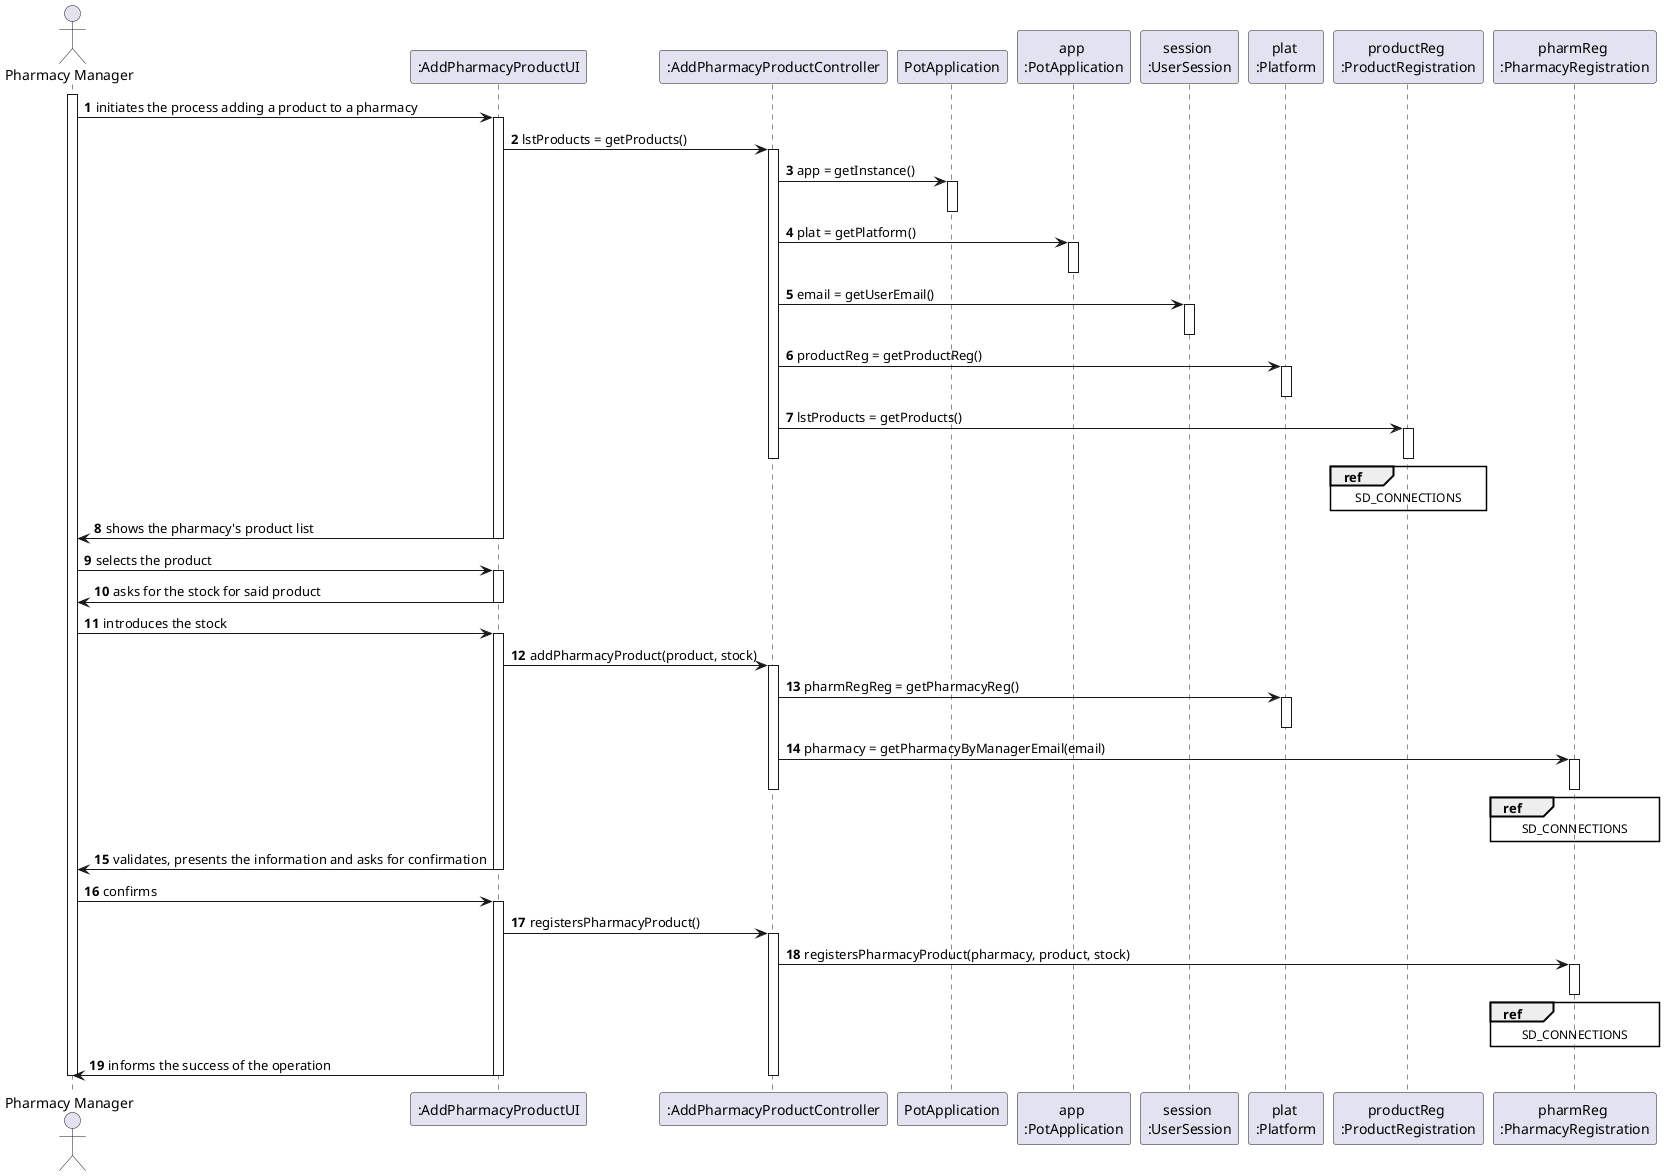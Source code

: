 @startuml
autonumber
actor "Pharmacy Manager" as PM

participant ":AddPharmacyProductUI" as UI
participant ":AddPharmacyProductController" as CTRL
participant "PotApplication" as PA
participant "app \n:PotApplication" as APA
participant "session \n:UserSession" as US
participant "plat \n:Platform" as PLAT
participant "productReg \n:ProductRegistration" as PR
participant "pharmReg \n:PharmacyRegistration" as PHR



activate PM

PM -> UI : initiates the process adding a product to a pharmacy
activate UI
UI -> CTRL : lstProducts = getProducts()
activate CTRL
CTRL -> PA : app = getInstance()
activate PA
deactivate PA
CTRL -> APA : plat = getPlatform()
activate APA
deactivate APA
CTRL -> US: email = getUserEmail()
activate US
deactivate US
CTRL -> PLAT : productReg = getProductReg()
activate PLAT
deactivate PLAT
CTRL -> PR : lstProducts = getProducts()
activate PR
ref over PR
SD_CONNECTIONS
end ref
deactivate PR
deactivate CTRL
UI -> PM : shows the pharmacy's product list
deactivate UI

PM -> UI : selects the product
activate UI
UI -> PM : asks for the stock for said product
deactivate UI

PM -> UI : introduces the stock
activate UI
UI -> CTRL : addPharmacyProduct(product, stock)
activate CTRL
CTRL -> PLAT : pharmRegReg = getPharmacyReg()
activate PLAT
deactivate PLAT
CTRL -> PHR : pharmacy = getPharmacyByManagerEmail(email)
activate PHR
ref over PHR
SD_CONNECTIONS
end ref
deactivate PHR
deactivate CTRL


UI -> PM : validates, presents the information and asks for confirmation
deactivate UI

PM -> UI : confirms
activate UI
UI -> CTRL : registersPharmacyProduct()
activate CTRL
CTRL -> PHR : registersPharmacyProduct(pharmacy, product, stock)
activate PHR
ref over PHR
SD_CONNECTIONS
end ref
deactivate PHR
UI -> PM : informs the success of the operation
deactivate PHR
deactivate CTRL
deactivate UI

deactivate PM

@enduml
